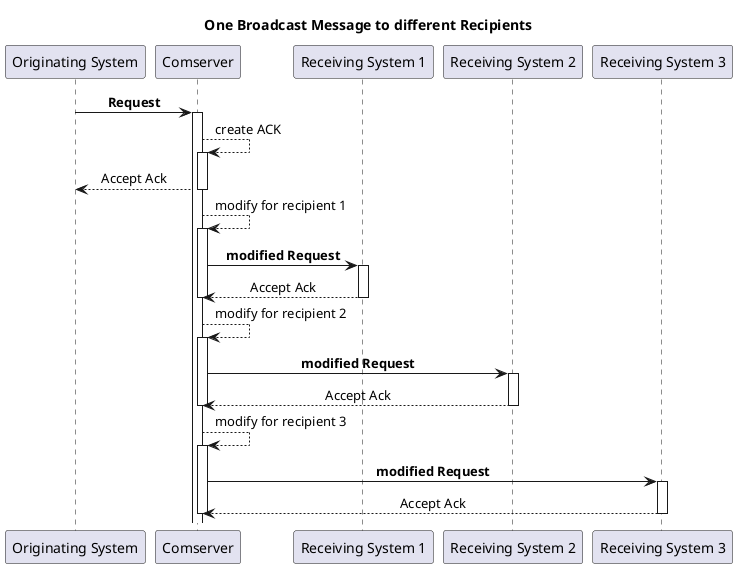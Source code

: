 @startuml

skinparam sequenceMessageAlign center
title One Broadcast Message to different Recipients

participant "Originating System" as Sender
participant "Comserver" as Comserver
participant "Receiving System 1" as Receiver1
participant "Receiving System 2" as Receiver2
participant "Receiving System 3" as Receiver3

Sender -> Comserver: <b>Request
activate Comserver
Comserver --> Comserver: create ACK
activate Comserver
Comserver --> Sender: Accept Ack
deactivate Comserver

Comserver --> Comserver: modify for recipient 1
activate Comserver
Comserver -> Receiver1: <b>modified Request
activate Receiver1
Receiver1 --> Comserver: Accept Ack
deactivate Receiver1
deactivate Comserver

Comserver --> Comserver: modify for recipient 2
activate Comserver
Comserver -> Receiver2: <b>modified Request
activate Receiver2
Receiver2 --> Comserver: Accept Ack
deactivate Receiver2
deactivate Comserver

Comserver --> Comserver: modify for recipient 3
activate Comserver
Comserver -> Receiver3: <b>modified Request
activate Receiver3
Receiver3 --> Comserver: Accept Ack
deactivate Receiver3
deactivate Comserver

@enduml